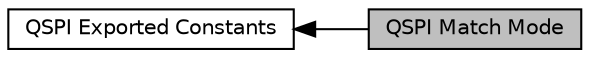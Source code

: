 digraph "QSPI Match Mode"
{
  edge [fontname="Helvetica",fontsize="10",labelfontname="Helvetica",labelfontsize="10"];
  node [fontname="Helvetica",fontsize="10",shape=record];
  rankdir=LR;
  Node0 [label="QSPI Match Mode",height=0.2,width=0.4,color="black", fillcolor="grey75", style="filled", fontcolor="black"];
  Node1 [label="QSPI Exported Constants",height=0.2,width=0.4,color="black", fillcolor="white", style="filled",URL="$group___q_s_p_i___exported___constants.html"];
  Node1->Node0 [shape=plaintext, dir="back", style="solid"];
}
